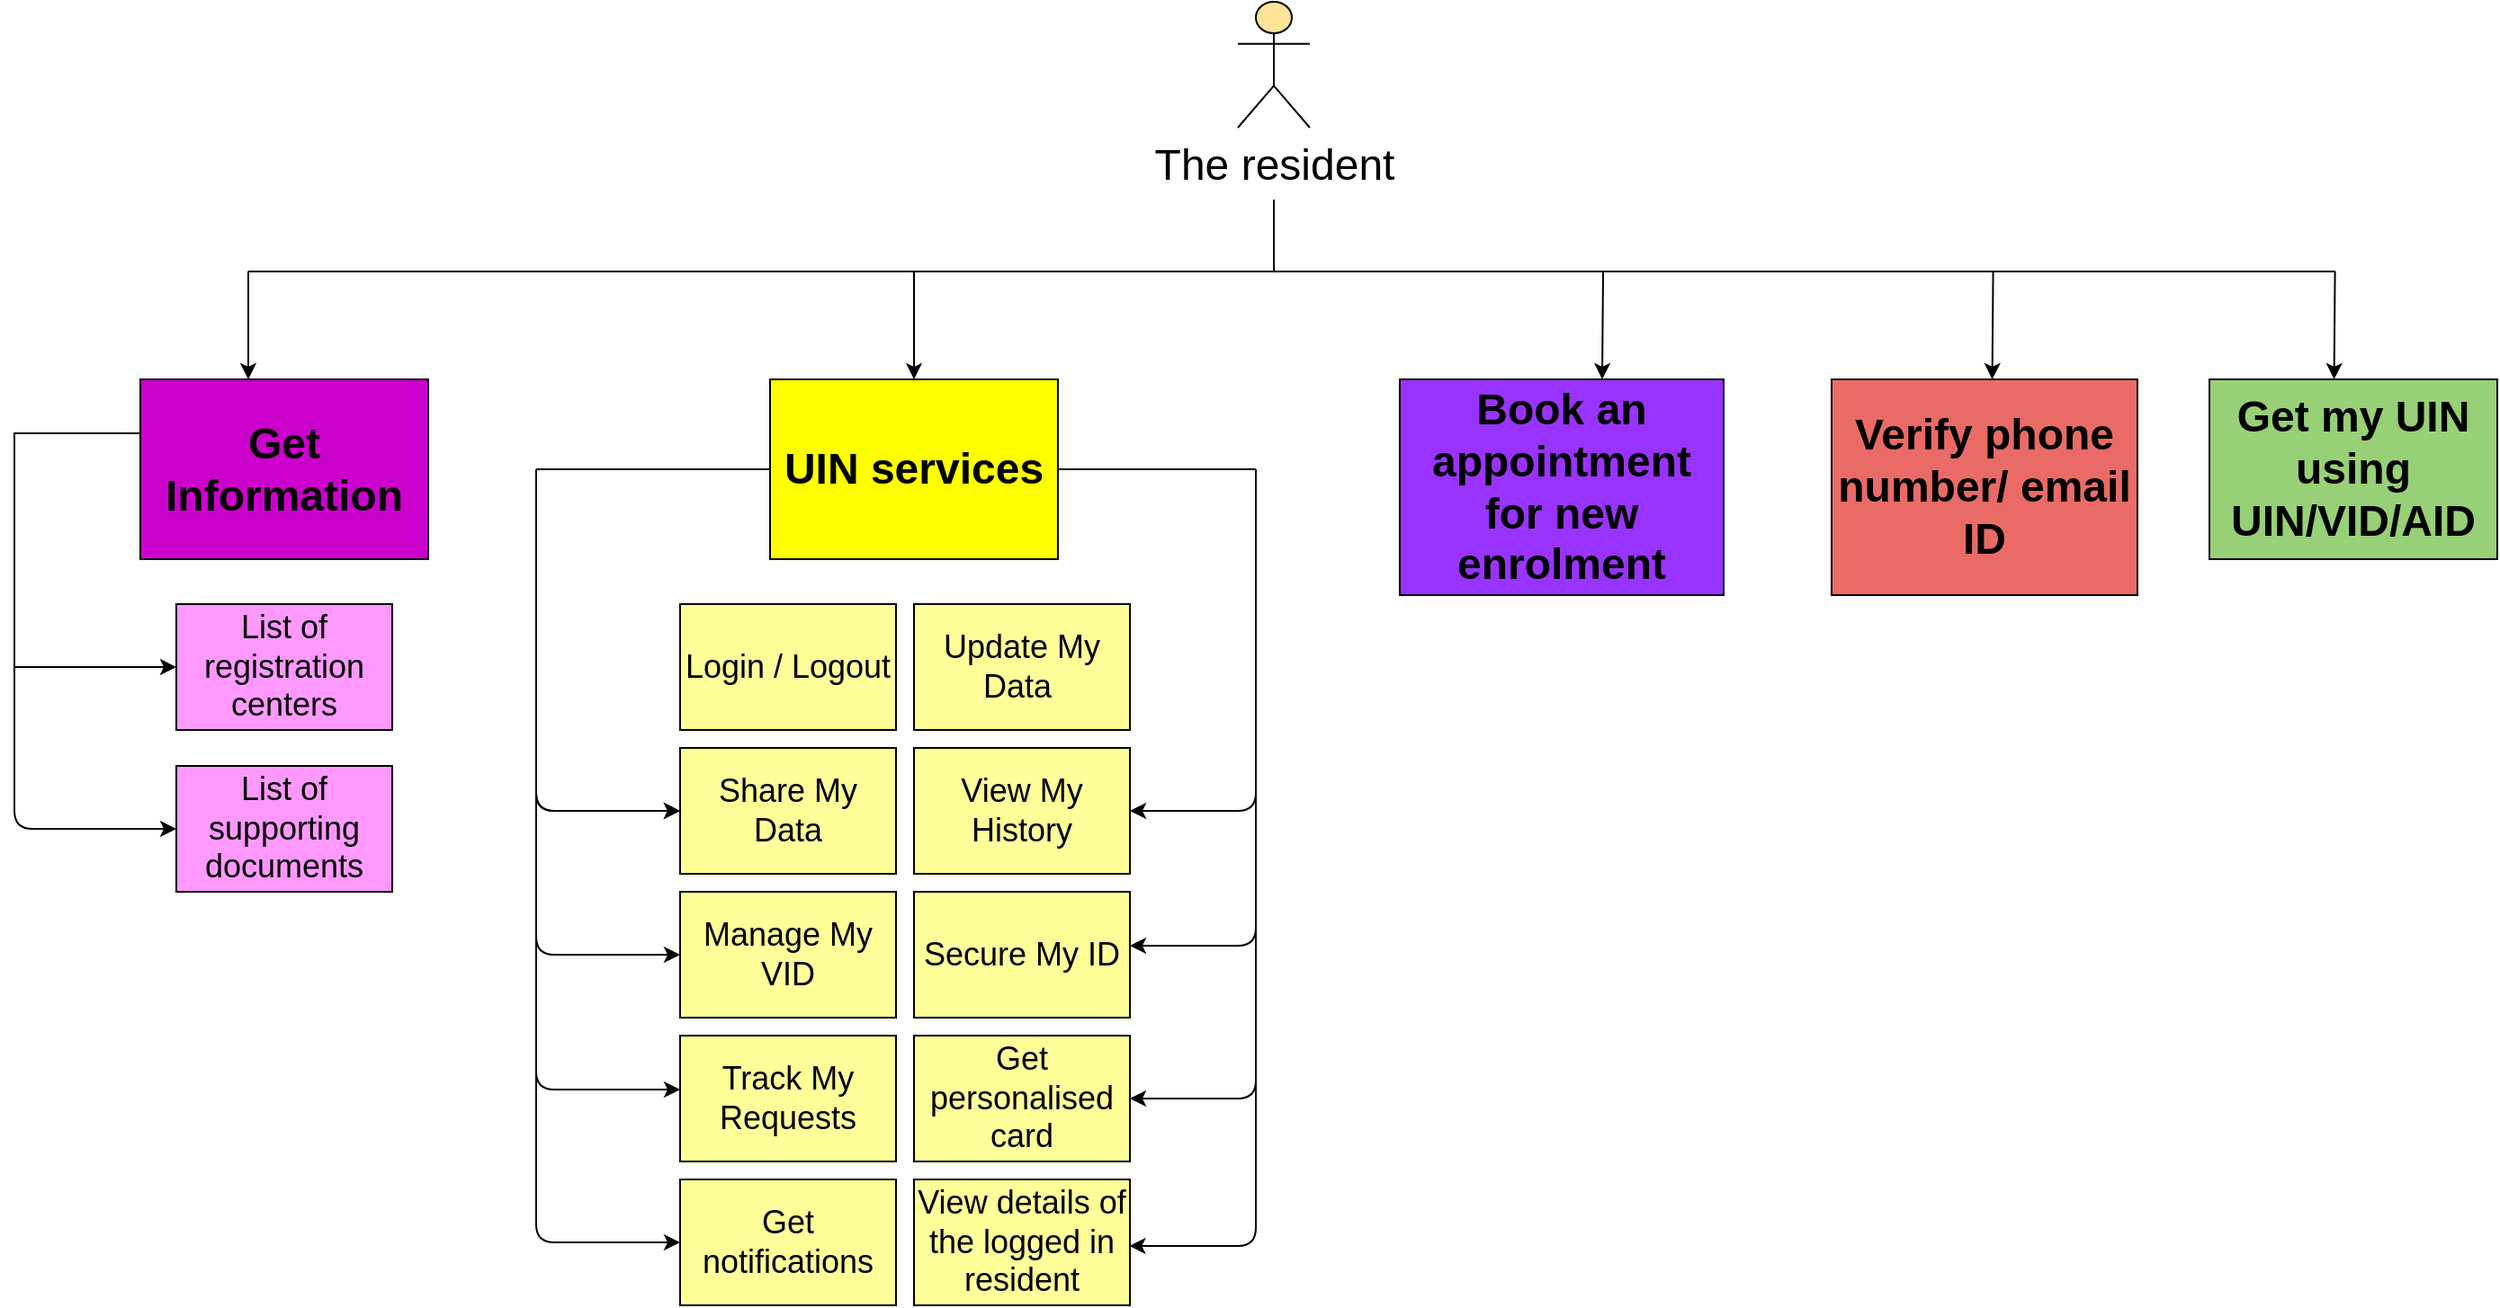 <mxfile version="21.6.3" type="github">
  <diagram id="PEyNk4iIxxl0Euzo4a64" name="Page-1">
    <mxGraphModel dx="1598" dy="996" grid="1" gridSize="10" guides="1" tooltips="1" connect="1" arrows="1" fold="1" page="1" pageScale="1" pageWidth="1920" pageHeight="1200" math="0" shadow="0">
      <root>
        <mxCell id="0" />
        <mxCell id="1" parent="0" />
        <mxCell id="LToKUSsu8nLhEfSpIroE-1" value="&lt;font style=&quot;font-size: 24px&quot;&gt;The resident&lt;/font&gt;" style="shape=umlActor;verticalLabelPosition=bottom;labelBackgroundColor=#ffffff;verticalAlign=top;html=1;outlineConnect=0;fillColor=#FFE599;strokeColor=#000000;" parent="1" vertex="1">
          <mxGeometry x="1280" y="30" width="40" height="70" as="geometry" />
        </mxCell>
        <mxCell id="LToKUSsu8nLhEfSpIroE-2" value="" style="endArrow=none;html=1;" parent="1" edge="1">
          <mxGeometry width="50" height="50" relative="1" as="geometry">
            <mxPoint x="1300" y="180" as="sourcePoint" />
            <mxPoint x="1300" y="140" as="targetPoint" />
            <Array as="points">
              <mxPoint x="1300" y="160" />
            </Array>
          </mxGeometry>
        </mxCell>
        <mxCell id="LToKUSsu8nLhEfSpIroE-3" value="" style="endArrow=none;html=1;" parent="1" edge="1">
          <mxGeometry width="50" height="50" relative="1" as="geometry">
            <mxPoint x="730" y="180" as="sourcePoint" />
            <mxPoint x="1890" y="180" as="targetPoint" />
          </mxGeometry>
        </mxCell>
        <mxCell id="LToKUSsu8nLhEfSpIroE-4" value="" style="endArrow=classic;html=1;entryX=0.5;entryY=0;entryDx=0;entryDy=0;" parent="1" edge="1">
          <mxGeometry width="50" height="50" relative="1" as="geometry">
            <mxPoint x="730" y="180" as="sourcePoint" />
            <mxPoint x="730" y="240" as="targetPoint" />
            <Array as="points">
              <mxPoint x="730" y="220" />
            </Array>
          </mxGeometry>
        </mxCell>
        <mxCell id="LToKUSsu8nLhEfSpIroE-5" value="" style="endArrow=classic;html=1;" parent="1" target="LToKUSsu8nLhEfSpIroE-6" edge="1">
          <mxGeometry width="50" height="50" relative="1" as="geometry">
            <mxPoint x="1100" y="180" as="sourcePoint" />
            <mxPoint x="1200" y="230" as="targetPoint" />
            <Array as="points" />
          </mxGeometry>
        </mxCell>
        <mxCell id="LToKUSsu8nLhEfSpIroE-6" value="&lt;span&gt;&lt;font style=&quot;font-size: 24px&quot;&gt;&lt;b&gt;UIN services&lt;/b&gt;&lt;/font&gt;&lt;/span&gt;" style="rounded=0;whiteSpace=wrap;html=1;fillColor=#FFFF00;" parent="1" vertex="1">
          <mxGeometry x="1020" y="240" width="160" height="100" as="geometry" />
        </mxCell>
        <mxCell id="LToKUSsu8nLhEfSpIroE-7" value="" style="edgeStyle=orthogonalEdgeStyle;rounded=0;orthogonalLoop=1;jettySize=auto;html=1;entryX=0;entryY=0.5;entryDx=0;entryDy=0;" parent="1" source="LToKUSsu8nLhEfSpIroE-8" target="LToKUSsu8nLhEfSpIroE-9" edge="1">
          <mxGeometry relative="1" as="geometry">
            <mxPoint x="590" y="380" as="targetPoint" />
            <Array as="points">
              <mxPoint x="600" y="270" />
              <mxPoint x="600" y="400" />
            </Array>
          </mxGeometry>
        </mxCell>
        <mxCell id="LToKUSsu8nLhEfSpIroE-8" value="&lt;span&gt;&lt;font style=&quot;font-size: 24px&quot;&gt;&lt;b&gt;Get Information&lt;/b&gt;&lt;/font&gt;&lt;/span&gt;" style="rounded=0;whiteSpace=wrap;html=1;fillColor=#CC00CC;" parent="1" vertex="1">
          <mxGeometry x="670" y="240" width="160" height="100" as="geometry" />
        </mxCell>
        <mxCell id="LToKUSsu8nLhEfSpIroE-9" value="&lt;font style=&quot;font-size: 18px&quot;&gt;List of registration centers&lt;/font&gt;" style="rounded=0;whiteSpace=wrap;html=1;fillColor=#FF99FF;" parent="1" vertex="1">
          <mxGeometry x="690" y="365" width="120" height="70" as="geometry" />
        </mxCell>
        <mxCell id="LToKUSsu8nLhEfSpIroE-10" value="&lt;font style=&quot;font-size: 18px&quot;&gt;List of supporting documents&lt;/font&gt;" style="rounded=0;whiteSpace=wrap;html=1;fillColor=#FF99FF;" parent="1" vertex="1">
          <mxGeometry x="690" y="455" width="120" height="70" as="geometry" />
        </mxCell>
        <mxCell id="LToKUSsu8nLhEfSpIroE-11" value="" style="endArrow=classic;html=1;entryX=0;entryY=0.5;entryDx=0;entryDy=0;" parent="1" target="LToKUSsu8nLhEfSpIroE-10" edge="1">
          <mxGeometry width="50" height="50" relative="1" as="geometry">
            <mxPoint x="600" y="360" as="sourcePoint" />
            <mxPoint x="830" y="410" as="targetPoint" />
            <Array as="points">
              <mxPoint x="600" y="420" />
              <mxPoint x="600" y="490" />
            </Array>
          </mxGeometry>
        </mxCell>
        <mxCell id="LToKUSsu8nLhEfSpIroE-12" value="&lt;font style=&quot;font-size: 18px&quot;&gt;Login / Logout&lt;/font&gt;" style="rounded=0;whiteSpace=wrap;html=1;fillColor=#FFFF99;" parent="1" vertex="1">
          <mxGeometry x="970" y="365" width="120" height="70" as="geometry" />
        </mxCell>
        <mxCell id="LToKUSsu8nLhEfSpIroE-13" value="&lt;span&gt;&lt;font style=&quot;font-size: 18px&quot;&gt;Share My Data&lt;/font&gt;&lt;/span&gt;" style="rounded=0;whiteSpace=wrap;html=1;fillColor=#FFFF99;strokeColor=#000000;" parent="1" vertex="1">
          <mxGeometry x="970" y="445" width="120" height="70" as="geometry" />
        </mxCell>
        <mxCell id="LToKUSsu8nLhEfSpIroE-14" value="&lt;font style=&quot;font-size: 18px&quot;&gt;Manage My VID&lt;/font&gt;&lt;span&gt;&lt;font&gt;&lt;br&gt;&lt;/font&gt;&lt;/span&gt;" style="rounded=0;whiteSpace=wrap;html=1;fillColor=#FFFF99;" parent="1" vertex="1">
          <mxGeometry x="970" y="525" width="120" height="70" as="geometry" />
        </mxCell>
        <mxCell id="LToKUSsu8nLhEfSpIroE-15" value="" style="endArrow=classic;html=1;entryX=0;entryY=0.5;entryDx=0;entryDy=0;" parent="1" edge="1">
          <mxGeometry width="50" height="50" relative="1" as="geometry">
            <mxPoint x="890" y="385" as="sourcePoint" />
            <mxPoint x="970" y="480" as="targetPoint" />
            <Array as="points">
              <mxPoint x="890" y="480" />
            </Array>
          </mxGeometry>
        </mxCell>
        <mxCell id="LToKUSsu8nLhEfSpIroE-16" value="" style="endArrow=classic;html=1;entryX=0;entryY=0.5;entryDx=0;entryDy=0;" parent="1" edge="1">
          <mxGeometry width="50" height="50" relative="1" as="geometry">
            <mxPoint x="890" y="465" as="sourcePoint" />
            <mxPoint x="970" y="560" as="targetPoint" />
            <Array as="points">
              <mxPoint x="890" y="560" />
            </Array>
          </mxGeometry>
        </mxCell>
        <mxCell id="LToKUSsu8nLhEfSpIroE-17" value="" style="endArrow=classic;html=1;entryX=0;entryY=0.5;entryDx=0;entryDy=0;" parent="1" edge="1">
          <mxGeometry width="50" height="50" relative="1" as="geometry">
            <mxPoint x="890" y="545" as="sourcePoint" />
            <mxPoint x="970" y="635" as="targetPoint" />
            <Array as="points">
              <mxPoint x="890" y="635" />
            </Array>
          </mxGeometry>
        </mxCell>
        <mxCell id="LToKUSsu8nLhEfSpIroE-18" value="&lt;font style=&quot;font-size: 18px;&quot;&gt;Track My Requests&lt;/font&gt;" style="rounded=0;whiteSpace=wrap;html=1;fillColor=#FFFF99;" parent="1" vertex="1">
          <mxGeometry x="970" y="605" width="120" height="70" as="geometry" />
        </mxCell>
        <mxCell id="LToKUSsu8nLhEfSpIroE-19" value="&lt;font style=&quot;font-size: 18px&quot;&gt;Update My Data&amp;nbsp;&lt;/font&gt;" style="rounded=0;whiteSpace=wrap;html=1;fillColor=#FFFF99;" parent="1" vertex="1">
          <mxGeometry x="1100" y="365" width="120" height="70" as="geometry" />
        </mxCell>
        <mxCell id="LToKUSsu8nLhEfSpIroE-20" value="&lt;font style=&quot;font-size: 18px;&quot;&gt;View My History&lt;/font&gt;" style="rounded=0;whiteSpace=wrap;html=1;fillColor=#FFFF99;" parent="1" vertex="1">
          <mxGeometry x="1100" y="445" width="120" height="70" as="geometry" />
        </mxCell>
        <mxCell id="LToKUSsu8nLhEfSpIroE-21" value="&lt;font style=&quot;font-size: 18px&quot;&gt;Secure My ID&lt;/font&gt;" style="rounded=0;whiteSpace=wrap;html=1;fillColor=#FFFF99;" parent="1" vertex="1">
          <mxGeometry x="1100" y="525" width="120" height="70" as="geometry" />
        </mxCell>
        <mxCell id="LToKUSsu8nLhEfSpIroE-22" value="&lt;font style=&quot;font-size: 18px&quot;&gt;Get personalised card&lt;/font&gt;" style="rounded=0;whiteSpace=wrap;html=1;fillColor=#FFFF99;" parent="1" vertex="1">
          <mxGeometry x="1100" y="605" width="120" height="70" as="geometry" />
        </mxCell>
        <mxCell id="LToKUSsu8nLhEfSpIroE-23" value="" style="endArrow=classic;html=1;" parent="1" edge="1">
          <mxGeometry width="50" height="50" relative="1" as="geometry">
            <mxPoint x="1290" y="465" as="sourcePoint" />
            <mxPoint x="1220" y="555" as="targetPoint" />
            <Array as="points">
              <mxPoint x="1290" y="555" />
            </Array>
          </mxGeometry>
        </mxCell>
        <mxCell id="LToKUSsu8nLhEfSpIroE-24" value="&lt;font style=&quot;font-size: 18px&quot;&gt;Get notifications&lt;/font&gt;" style="rounded=0;whiteSpace=wrap;html=1;fillColor=#FFFF99;" parent="1" vertex="1">
          <mxGeometry x="970" y="685" width="120" height="70" as="geometry" />
        </mxCell>
        <mxCell id="LToKUSsu8nLhEfSpIroE-25" value="&lt;font style=&quot;font-size: 18px&quot;&gt;View details of the logged in resident&lt;/font&gt;" style="rounded=0;whiteSpace=wrap;html=1;fillColor=#FFFF99;" parent="1" vertex="1">
          <mxGeometry x="1100" y="685" width="120" height="70" as="geometry" />
        </mxCell>
        <mxCell id="LToKUSsu8nLhEfSpIroE-26" value="" style="endArrow=classic;html=1;entryX=0.5;entryY=0;entryDx=0;entryDy=0;" parent="1" edge="1">
          <mxGeometry width="50" height="50" relative="1" as="geometry">
            <mxPoint x="1483.0" y="180" as="sourcePoint" />
            <mxPoint x="1482.5" y="240" as="targetPoint" />
          </mxGeometry>
        </mxCell>
        <mxCell id="LToKUSsu8nLhEfSpIroE-27" value="" style="endArrow=classic;html=1;entryX=1;entryY=0.5;entryDx=0;entryDy=0;" parent="1" target="LToKUSsu8nLhEfSpIroE-20" edge="1">
          <mxGeometry width="50" height="50" relative="1" as="geometry">
            <mxPoint x="1290" y="290" as="sourcePoint" />
            <mxPoint x="1229.659" y="482.131" as="targetPoint" />
            <Array as="points">
              <mxPoint x="1290" y="480" />
            </Array>
          </mxGeometry>
        </mxCell>
        <mxCell id="LToKUSsu8nLhEfSpIroE-28" value="" style="endArrow=classic;html=1;" parent="1" edge="1">
          <mxGeometry width="50" height="50" relative="1" as="geometry">
            <mxPoint x="1290" y="625" as="sourcePoint" />
            <mxPoint x="1219.709" y="721.968" as="targetPoint" />
            <Array as="points">
              <mxPoint x="1290" y="722" />
            </Array>
          </mxGeometry>
        </mxCell>
        <mxCell id="LToKUSsu8nLhEfSpIroE-29" value="" style="endArrow=classic;html=1;entryX=0;entryY=0.5;entryDx=0;entryDy=0;" parent="1" edge="1">
          <mxGeometry width="50" height="50" relative="1" as="geometry">
            <mxPoint x="890" y="625" as="sourcePoint" />
            <mxPoint x="970" y="720" as="targetPoint" />
            <Array as="points">
              <mxPoint x="890" y="720" />
            </Array>
          </mxGeometry>
        </mxCell>
        <mxCell id="LToKUSsu8nLhEfSpIroE-30" value="" style="endArrow=classic;html=1;entryX=0;entryY=0.5;entryDx=0;entryDy=0;" parent="1" edge="1">
          <mxGeometry width="50" height="50" relative="1" as="geometry">
            <mxPoint x="890" y="290" as="sourcePoint" />
            <mxPoint x="970" y="480" as="targetPoint" />
            <Array as="points">
              <mxPoint x="890" y="480" />
            </Array>
          </mxGeometry>
        </mxCell>
        <mxCell id="LToKUSsu8nLhEfSpIroE-31" value="" style="endArrow=classic;html=1;entryX=1;entryY=0.5;entryDx=0;entryDy=0;" parent="1" target="LToKUSsu8nLhEfSpIroE-22" edge="1">
          <mxGeometry width="50" height="50" relative="1" as="geometry">
            <mxPoint x="1290" y="545" as="sourcePoint" />
            <mxPoint x="1220" y="640" as="targetPoint" />
            <Array as="points">
              <mxPoint x="1290" y="640" />
            </Array>
          </mxGeometry>
        </mxCell>
        <mxCell id="LToKUSsu8nLhEfSpIroE-32" value="&lt;span&gt;&lt;font style=&quot;font-size: 24px&quot;&gt;&lt;b&gt;Book an appointment for new enrolment&lt;/b&gt;&lt;/font&gt;&lt;/span&gt;" style="rounded=0;whiteSpace=wrap;html=1;fillColor=#9933FF;" parent="1" vertex="1">
          <mxGeometry x="1370" y="240" width="180" height="120" as="geometry" />
        </mxCell>
        <mxCell id="LToKUSsu8nLhEfSpIroE-40" value="&lt;b&gt;&lt;font style=&quot;font-size: 24px&quot;&gt;Verify phone number/ email ID&lt;/font&gt;&lt;/b&gt;" style="rounded=0;whiteSpace=wrap;html=1;fillColor=#EA6B66;" parent="1" vertex="1">
          <mxGeometry x="1610" y="240" width="170" height="120" as="geometry" />
        </mxCell>
        <mxCell id="LToKUSsu8nLhEfSpIroE-41" value="" style="endArrow=classic;html=1;entryX=0.5;entryY=0;entryDx=0;entryDy=0;" parent="1" edge="1">
          <mxGeometry width="50" height="50" relative="1" as="geometry">
            <mxPoint x="1699.79" y="180" as="sourcePoint" />
            <mxPoint x="1699.29" y="240" as="targetPoint" />
          </mxGeometry>
        </mxCell>
        <mxCell id="LToKUSsu8nLhEfSpIroE-42" value="&lt;b&gt;&lt;font style=&quot;font-size: 24px&quot;&gt;Get my UIN using UIN/VID/AID&lt;/font&gt;&lt;/b&gt;" style="rounded=0;whiteSpace=wrap;html=1;fillColor=#97D077;" parent="1" vertex="1">
          <mxGeometry x="1820" y="240" width="160" height="100" as="geometry" />
        </mxCell>
        <mxCell id="LToKUSsu8nLhEfSpIroE-43" value="" style="endArrow=classic;html=1;entryX=0.5;entryY=0;entryDx=0;entryDy=0;" parent="1" edge="1">
          <mxGeometry width="50" height="50" relative="1" as="geometry">
            <mxPoint x="1889.79" y="180" as="sourcePoint" />
            <mxPoint x="1889.29" y="240" as="targetPoint" />
          </mxGeometry>
        </mxCell>
        <mxCell id="LToKUSsu8nLhEfSpIroE-48" value="" style="endArrow=none;html=1;entryX=0;entryY=0.5;entryDx=0;entryDy=0;" parent="1" target="LToKUSsu8nLhEfSpIroE-6" edge="1">
          <mxGeometry width="50" height="50" relative="1" as="geometry">
            <mxPoint x="890" y="290" as="sourcePoint" />
            <mxPoint x="1480" y="460" as="targetPoint" />
          </mxGeometry>
        </mxCell>
        <mxCell id="LToKUSsu8nLhEfSpIroE-49" value="" style="endArrow=none;html=1;exitX=1;exitY=0.5;exitDx=0;exitDy=0;" parent="1" source="LToKUSsu8nLhEfSpIroE-6" edge="1">
          <mxGeometry width="50" height="50" relative="1" as="geometry">
            <mxPoint x="1430" y="510" as="sourcePoint" />
            <mxPoint x="1290" y="290" as="targetPoint" />
          </mxGeometry>
        </mxCell>
      </root>
    </mxGraphModel>
  </diagram>
</mxfile>
